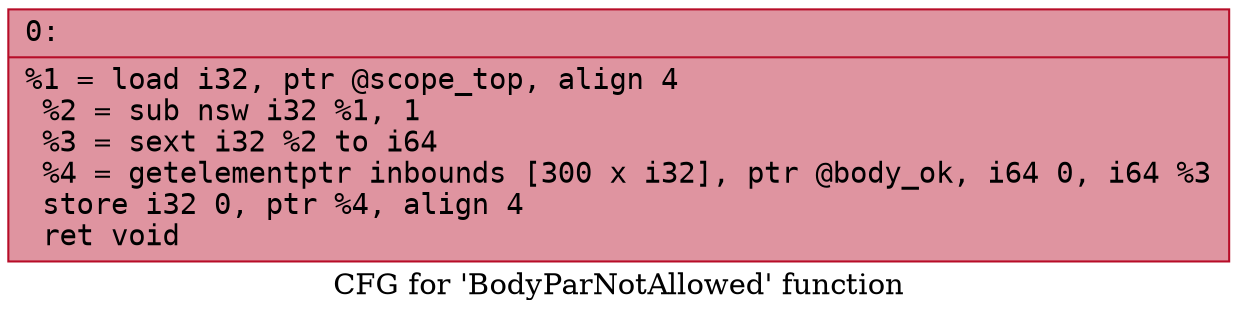 digraph "CFG for 'BodyParNotAllowed' function" {
	label="CFG for 'BodyParNotAllowed' function";

	Node0x60000037ee40 [shape=record,color="#b70d28ff", style=filled, fillcolor="#b70d2870" fontname="Courier",label="{0:\l|  %1 = load i32, ptr @scope_top, align 4\l  %2 = sub nsw i32 %1, 1\l  %3 = sext i32 %2 to i64\l  %4 = getelementptr inbounds [300 x i32], ptr @body_ok, i64 0, i64 %3\l  store i32 0, ptr %4, align 4\l  ret void\l}"];
}

